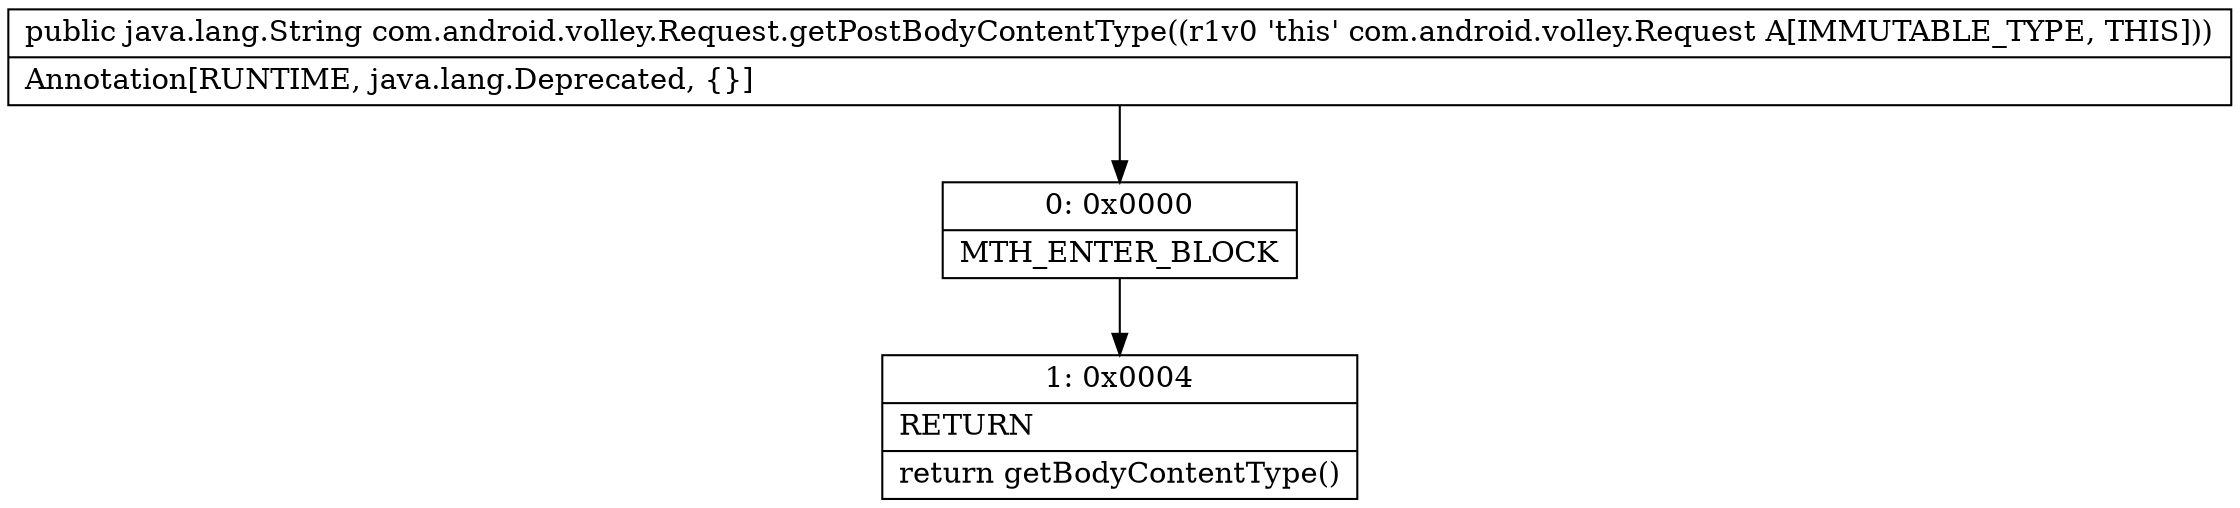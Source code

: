 digraph "CFG forcom.android.volley.Request.getPostBodyContentType()Ljava\/lang\/String;" {
Node_0 [shape=record,label="{0\:\ 0x0000|MTH_ENTER_BLOCK\l}"];
Node_1 [shape=record,label="{1\:\ 0x0004|RETURN\l|return getBodyContentType()\l}"];
MethodNode[shape=record,label="{public java.lang.String com.android.volley.Request.getPostBodyContentType((r1v0 'this' com.android.volley.Request A[IMMUTABLE_TYPE, THIS]))  | Annotation[RUNTIME, java.lang.Deprecated, \{\}]\l}"];
MethodNode -> Node_0;
Node_0 -> Node_1;
}

